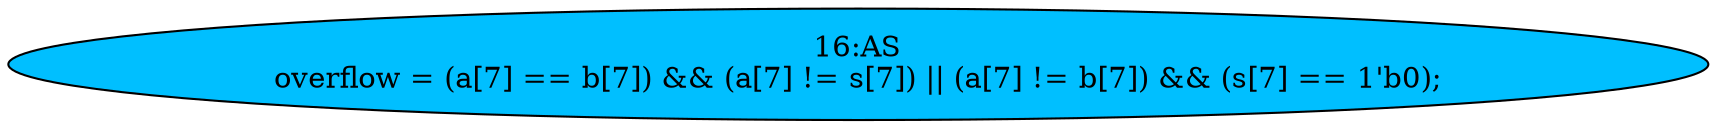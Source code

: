 strict digraph "" {
	node [label="\N"];
	"16:AS"	[ast="<pyverilog.vparser.ast.Assign object at 0x7f562c097590>",
		def_var="['overflow']",
		fillcolor=deepskyblue,
		label="16:AS
overflow = (a[7] == b[7]) && (a[7] != s[7]) || (a[7] != b[7]) && (s[7] == 1'b0);",
		statements="[]",
		style=filled,
		typ=Assign,
		use_var="['a', 'b', 'a', 's', 'a', 'b', 's']"];
}

